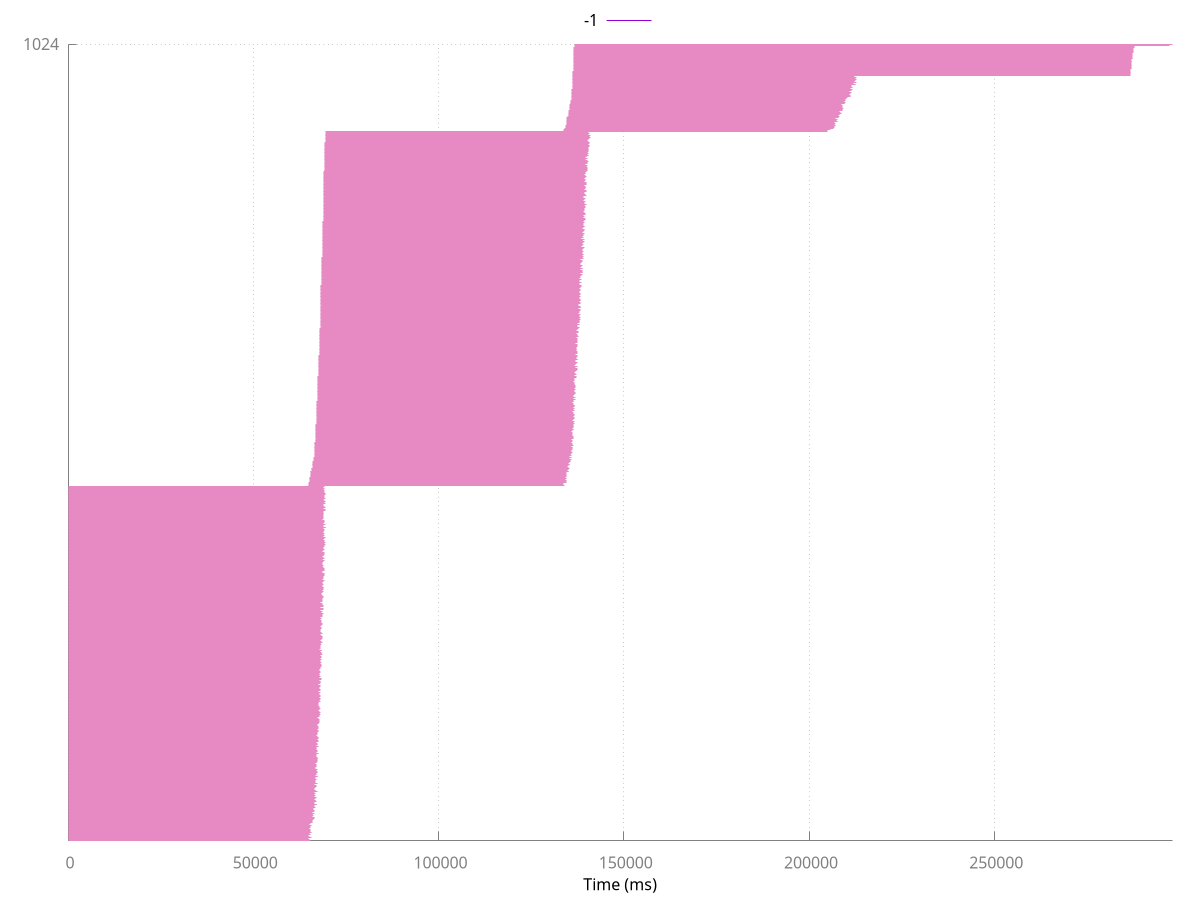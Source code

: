 set terminal pdfcairo font 'Times,22' linewidth 4 rounded dashlength 2 size 5,5

# Line style for axes
set style line 80 lt 1 lc rgb "#808080"

# Line style for grid
set style line 81 lt 0 # dashed
set style line 81 lt rgb "#808080"  # grey

set grid back linestyle 81
set border 3 back linestyle 80 # Remove border on top and right.  These
             # borders are useless and make it harder
             # to see plotted lines near the border.
    # Also, put it in grey; no need for so much emphasis on a border.
set xtics nomirror
set ytics nomirror

set style line 1 lt rgb "#fc8d62" lw 1 pt 1
set style line 2 lt rgb "#8da0cb" lw 1 pt 6
set style line 3 lt rgb "#e78ac3" lw 1 pt 2
set style line 4 lt rgb "#a6d854" lw 1 pt 3
set style line 5 lt rgb "#66c2a5" lw 1 pt 4
set style line 6 lt rgb "#ffd92f" lw 1 pt 5
set style line 7 lt rgb "#e5c494" lw 1 pt 7
set style line 8 lt rgb "#b3b3b3" lw 1 pt 8

set xlabel "Time (ms)" offset 0,0.5
set key above

set arrow from 0,0 to 65369,0 ls 3 nohead
set arrow from 0,1 to 64846,1 ls 3 nohead
set arrow from 0,2 to 65180,2 ls 3 nohead
set arrow from 0,3 to 64875,3 ls 3 nohead
set arrow from 0,4 to 65589,4 ls 3 nohead
set arrow from 0,5 to 64983,5 ls 3 nohead
set arrow from 0,6 to 65113,6 ls 3 nohead
set arrow from 0,7 to 64968,7 ls 3 nohead
set arrow from 0,8 to 65415,8 ls 3 nohead
set arrow from 0,9 to 65286,9 ls 3 nohead
set arrow from 0,10 to 65045,10 ls 3 nohead
set arrow from 0,11 to 65595,11 ls 3 nohead
set arrow from 0,12 to 65360,12 ls 3 nohead
set arrow from 0,13 to 65339,13 ls 3 nohead
set arrow from 0,14 to 65543,14 ls 3 nohead
set arrow from 0,15 to 64941,15 ls 3 nohead
set arrow from 0,16 to 65247,16 ls 3 nohead
set arrow from 0,17 to 65438,17 ls 3 nohead
set arrow from 0,18 to 65543,18 ls 3 nohead
set arrow from 0,19 to 65629,19 ls 3 nohead
set arrow from 0,20 to 65187,20 ls 3 nohead
set arrow from 0,21 to 65257,21 ls 3 nohead
set arrow from 0,22 to 65368,22 ls 3 nohead
set arrow from 0,23 to 65924,23 ls 3 nohead
set arrow from 0,24 to 65705,24 ls 3 nohead
set arrow from 0,25 to 65992,25 ls 3 nohead
set arrow from 0,26 to 65858,26 ls 3 nohead
set arrow from 0,27 to 66241,27 ls 3 nohead
set arrow from 0,28 to 65862,28 ls 3 nohead
set arrow from 0,29 to 66570,29 ls 3 nohead
set arrow from 0,30 to 66537,30 ls 3 nohead
set arrow from 0,31 to 65939,31 ls 3 nohead
set arrow from 0,32 to 66351,32 ls 3 nohead
set arrow from 0,33 to 66099,33 ls 3 nohead
set arrow from 0,34 to 65971,34 ls 3 nohead
set arrow from 0,35 to 66432,35 ls 3 nohead
set arrow from 0,36 to 65909,36 ls 3 nohead
set arrow from 0,37 to 66563,37 ls 3 nohead
set arrow from 0,38 to 66337,38 ls 3 nohead
set arrow from 0,39 to 66434,39 ls 3 nohead
set arrow from 0,40 to 66154,40 ls 3 nohead
set arrow from 0,41 to 66258,41 ls 3 nohead
set arrow from 0,42 to 66422,42 ls 3 nohead
set arrow from 0,43 to 66705,43 ls 3 nohead
set arrow from 0,44 to 66500,44 ls 3 nohead
set arrow from 0,45 to 66470,45 ls 3 nohead
set arrow from 0,46 to 67053,46 ls 3 nohead
set arrow from 0,47 to 66996,47 ls 3 nohead
set arrow from 0,48 to 66496,48 ls 3 nohead
set arrow from 0,49 to 66601,49 ls 3 nohead
set arrow from 0,50 to 67095,50 ls 3 nohead
set arrow from 0,51 to 66711,51 ls 3 nohead
set arrow from 0,52 to 66742,52 ls 3 nohead
set arrow from 0,53 to 66442,53 ls 3 nohead
set arrow from 0,54 to 66910,54 ls 3 nohead
set arrow from 0,55 to 67007,55 ls 3 nohead
set arrow from 0,56 to 66635,56 ls 3 nohead
set arrow from 0,57 to 66492,57 ls 3 nohead
set arrow from 0,58 to 66855,58 ls 3 nohead
set arrow from 0,59 to 66460,59 ls 3 nohead
set arrow from 0,60 to 66765,60 ls 3 nohead
set arrow from 0,61 to 66478,61 ls 3 nohead
set arrow from 0,62 to 66631,62 ls 3 nohead
set arrow from 0,63 to 67220,63 ls 3 nohead
set arrow from 0,64 to 66728,64 ls 3 nohead
set arrow from 0,65 to 66924,65 ls 3 nohead
set arrow from 0,66 to 66582,66 ls 3 nohead
set arrow from 0,67 to 66646,67 ls 3 nohead
set arrow from 0,68 to 66923,68 ls 3 nohead
set arrow from 0,69 to 66697,69 ls 3 nohead
set arrow from 0,70 to 67094,70 ls 3 nohead
set arrow from 0,71 to 67177,71 ls 3 nohead
set arrow from 0,72 to 66612,72 ls 3 nohead
set arrow from 0,73 to 66814,73 ls 3 nohead
set arrow from 0,74 to 67289,74 ls 3 nohead
set arrow from 0,75 to 66906,75 ls 3 nohead
set arrow from 0,76 to 66738,76 ls 3 nohead
set arrow from 0,77 to 66842,77 ls 3 nohead
set arrow from 0,78 to 67160,78 ls 3 nohead
set arrow from 0,79 to 66769,79 ls 3 nohead
set arrow from 0,80 to 66927,80 ls 3 nohead
set arrow from 0,81 to 66663,81 ls 3 nohead
set arrow from 0,82 to 67206,82 ls 3 nohead
set arrow from 0,83 to 67310,83 ls 3 nohead
set arrow from 0,84 to 66718,84 ls 3 nohead
set arrow from 0,85 to 67186,85 ls 3 nohead
set arrow from 0,86 to 67170,86 ls 3 nohead
set arrow from 0,87 to 66636,87 ls 3 nohead
set arrow from 0,88 to 67343,88 ls 3 nohead
set arrow from 0,89 to 67297,89 ls 3 nohead
set arrow from 0,90 to 67004,90 ls 3 nohead
set arrow from 0,91 to 67321,91 ls 3 nohead
set arrow from 0,92 to 67117,92 ls 3 nohead
set arrow from 0,93 to 66858,93 ls 3 nohead
set arrow from 0,94 to 66771,94 ls 3 nohead
set arrow from 0,95 to 66977,95 ls 3 nohead
set arrow from 0,96 to 67052,96 ls 3 nohead
set arrow from 0,97 to 66932,97 ls 3 nohead
set arrow from 0,98 to 67115,98 ls 3 nohead
set arrow from 0,99 to 66739,99 ls 3 nohead
set arrow from 0,100 to 67155,100 ls 3 nohead
set arrow from 0,101 to 67183,101 ls 3 nohead
set arrow from 0,102 to 67311,102 ls 3 nohead
set arrow from 0,103 to 67277,103 ls 3 nohead
set arrow from 0,104 to 67248,104 ls 3 nohead
set arrow from 0,105 to 67378,105 ls 3 nohead
set arrow from 0,106 to 67228,106 ls 3 nohead
set arrow from 0,107 to 67256,107 ls 3 nohead
set arrow from 0,108 to 66962,108 ls 3 nohead
set arrow from 0,109 to 67172,109 ls 3 nohead
set arrow from 0,110 to 66879,110 ls 3 nohead
set arrow from 0,111 to 67144,111 ls 3 nohead
set arrow from 0,112 to 67581,112 ls 3 nohead
set arrow from 0,113 to 67062,113 ls 3 nohead
set arrow from 0,114 to 67285,114 ls 3 nohead
set arrow from 0,115 to 66898,115 ls 3 nohead
set arrow from 0,116 to 67371,116 ls 3 nohead
set arrow from 0,117 to 67151,117 ls 3 nohead
set arrow from 0,118 to 67155,118 ls 3 nohead
set arrow from 0,119 to 67093,119 ls 3 nohead
set arrow from 0,120 to 67133,120 ls 3 nohead
set arrow from 0,121 to 67583,121 ls 3 nohead
set arrow from 0,122 to 66989,122 ls 3 nohead
set arrow from 0,123 to 67407,123 ls 3 nohead
set arrow from 0,124 to 67462,124 ls 3 nohead
set arrow from 0,125 to 67205,125 ls 3 nohead
set arrow from 0,126 to 67175,126 ls 3 nohead
set arrow from 0,127 to 67493,127 ls 3 nohead
set arrow from 0,128 to 67087,128 ls 3 nohead
set arrow from 0,129 to 67627,129 ls 3 nohead
set arrow from 0,130 to 67374,130 ls 3 nohead
set arrow from 0,131 to 67739,131 ls 3 nohead
set arrow from 0,132 to 67285,132 ls 3 nohead
set arrow from 0,133 to 67709,133 ls 3 nohead
set arrow from 0,134 to 67456,134 ls 3 nohead
set arrow from 0,135 to 67057,135 ls 3 nohead
set arrow from 0,136 to 67193,136 ls 3 nohead
set arrow from 0,137 to 67437,137 ls 3 nohead
set arrow from 0,138 to 67233,138 ls 3 nohead
set arrow from 0,139 to 67450,139 ls 3 nohead
set arrow from 0,140 to 67554,140 ls 3 nohead
set arrow from 0,141 to 67523,141 ls 3 nohead
set arrow from 0,142 to 67378,142 ls 3 nohead
set arrow from 0,143 to 67348,143 ls 3 nohead
set arrow from 0,144 to 67729,144 ls 3 nohead
set arrow from 0,145 to 67378,145 ls 3 nohead
set arrow from 0,146 to 67646,146 ls 3 nohead
set arrow from 0,147 to 67642,147 ls 3 nohead
set arrow from 0,148 to 67212,148 ls 3 nohead
set arrow from 0,149 to 67274,149 ls 3 nohead
set arrow from 0,150 to 67535,150 ls 3 nohead
set arrow from 0,151 to 67669,151 ls 3 nohead
set arrow from 0,152 to 67980,152 ls 3 nohead
set arrow from 0,153 to 67995,153 ls 3 nohead
set arrow from 0,154 to 67966,154 ls 3 nohead
set arrow from 0,155 to 67337,155 ls 3 nohead
set arrow from 0,156 to 67980,156 ls 3 nohead
set arrow from 0,157 to 67614,157 ls 3 nohead
set arrow from 0,158 to 67466,158 ls 3 nohead
set arrow from 0,159 to 67991,159 ls 3 nohead
set arrow from 0,160 to 67405,160 ls 3 nohead
set arrow from 0,161 to 67945,161 ls 3 nohead
set arrow from 0,162 to 68015,162 ls 3 nohead
set arrow from 0,163 to 67854,163 ls 3 nohead
set arrow from 0,164 to 67755,164 ls 3 nohead
set arrow from 0,165 to 68162,165 ls 3 nohead
set arrow from 0,166 to 67814,166 ls 3 nohead
set arrow from 0,167 to 67637,167 ls 3 nohead
set arrow from 0,168 to 67562,168 ls 3 nohead
set arrow from 0,169 to 67880,169 ls 3 nohead
set arrow from 0,170 to 68076,170 ls 3 nohead
set arrow from 0,171 to 67949,171 ls 3 nohead
set arrow from 0,172 to 67945,172 ls 3 nohead
set arrow from 0,173 to 67704,173 ls 3 nohead
set arrow from 0,174 to 67615,174 ls 3 nohead
set arrow from 0,175 to 67550,175 ls 3 nohead
set arrow from 0,176 to 67587,176 ls 3 nohead
set arrow from 0,177 to 67740,177 ls 3 nohead
set arrow from 0,178 to 67530,178 ls 3 nohead
set arrow from 0,179 to 68057,179 ls 3 nohead
set arrow from 0,180 to 67741,180 ls 3 nohead
set arrow from 0,181 to 68167,181 ls 3 nohead
set arrow from 0,182 to 67999,182 ls 3 nohead
set arrow from 0,183 to 68230,183 ls 3 nohead
set arrow from 0,184 to 67906,184 ls 3 nohead
set arrow from 0,185 to 68270,185 ls 3 nohead
set arrow from 0,186 to 68199,186 ls 3 nohead
set arrow from 0,187 to 67790,187 ls 3 nohead
set arrow from 0,188 to 67849,188 ls 3 nohead
set arrow from 0,189 to 67878,189 ls 3 nohead
set arrow from 0,190 to 68081,190 ls 3 nohead
set arrow from 0,191 to 67569,191 ls 3 nohead
set arrow from 0,192 to 67692,192 ls 3 nohead
set arrow from 0,193 to 68129,193 ls 3 nohead
set arrow from 0,194 to 68169,194 ls 3 nohead
set arrow from 0,195 to 67733,195 ls 3 nohead
set arrow from 0,196 to 67857,196 ls 3 nohead
set arrow from 0,197 to 67764,197 ls 3 nohead
set arrow from 0,198 to 68175,198 ls 3 nohead
set arrow from 0,199 to 67626,199 ls 3 nohead
set arrow from 0,200 to 68257,200 ls 3 nohead
set arrow from 0,201 to 67607,201 ls 3 nohead
set arrow from 0,202 to 68161,202 ls 3 nohead
set arrow from 0,203 to 68168,203 ls 3 nohead
set arrow from 0,204 to 68011,204 ls 3 nohead
set arrow from 0,205 to 68117,205 ls 3 nohead
set arrow from 0,206 to 67963,206 ls 3 nohead
set arrow from 0,207 to 68314,207 ls 3 nohead
set arrow from 0,208 to 67742,208 ls 3 nohead
set arrow from 0,209 to 68297,209 ls 3 nohead
set arrow from 0,210 to 67741,210 ls 3 nohead
set arrow from 0,211 to 68071,211 ls 3 nohead
set arrow from 0,212 to 67849,212 ls 3 nohead
set arrow from 0,213 to 67785,213 ls 3 nohead
set arrow from 0,214 to 67759,214 ls 3 nohead
set arrow from 0,215 to 67942,215 ls 3 nohead
set arrow from 0,216 to 68014,216 ls 3 nohead
set arrow from 0,217 to 67790,217 ls 3 nohead
set arrow from 0,218 to 68199,218 ls 3 nohead
set arrow from 0,219 to 67932,219 ls 3 nohead
set arrow from 0,220 to 67903,220 ls 3 nohead
set arrow from 0,221 to 68148,221 ls 3 nohead
set arrow from 0,222 to 68184,222 ls 3 nohead
set arrow from 0,223 to 67999,223 ls 3 nohead
set arrow from 0,224 to 68360,224 ls 3 nohead
set arrow from 0,225 to 68428,225 ls 3 nohead
set arrow from 0,226 to 68538,226 ls 3 nohead
set arrow from 0,227 to 68272,227 ls 3 nohead
set arrow from 0,228 to 68056,228 ls 3 nohead
set arrow from 0,229 to 68507,229 ls 3 nohead
set arrow from 0,230 to 68168,230 ls 3 nohead
set arrow from 0,231 to 68231,231 ls 3 nohead
set arrow from 0,232 to 67989,232 ls 3 nohead
set arrow from 0,233 to 68438,233 ls 3 nohead
set arrow from 0,234 to 68191,234 ls 3 nohead
set arrow from 0,235 to 68281,235 ls 3 nohead
set arrow from 0,236 to 68035,236 ls 3 nohead
set arrow from 0,237 to 68448,237 ls 3 nohead
set arrow from 0,238 to 68260,238 ls 3 nohead
set arrow from 0,239 to 68635,239 ls 3 nohead
set arrow from 0,240 to 68525,240 ls 3 nohead
set arrow from 0,241 to 68361,241 ls 3 nohead
set arrow from 0,242 to 68427,242 ls 3 nohead
set arrow from 0,243 to 68083,243 ls 3 nohead
set arrow from 0,244 to 68531,244 ls 3 nohead
set arrow from 0,245 to 68502,245 ls 3 nohead
set arrow from 0,246 to 67974,246 ls 3 nohead
set arrow from 0,247 to 68096,247 ls 3 nohead
set arrow from 0,248 to 68181,248 ls 3 nohead
set arrow from 0,249 to 68059,249 ls 3 nohead
set arrow from 0,250 to 67942,250 ls 3 nohead
set arrow from 0,251 to 68074,251 ls 3 nohead
set arrow from 0,252 to 68378,252 ls 3 nohead
set arrow from 0,253 to 68081,253 ls 3 nohead
set arrow from 0,254 to 68272,254 ls 3 nohead
set arrow from 0,255 to 68645,255 ls 3 nohead
set arrow from 0,256 to 68487,256 ls 3 nohead
set arrow from 0,257 to 68238,257 ls 3 nohead
set arrow from 0,258 to 68269,258 ls 3 nohead
set arrow from 0,259 to 68368,259 ls 3 nohead
set arrow from 0,260 to 68731,260 ls 3 nohead
set arrow from 0,261 to 68673,261 ls 3 nohead
set arrow from 0,262 to 68287,262 ls 3 nohead
set arrow from 0,263 to 68649,263 ls 3 nohead
set arrow from 0,264 to 68297,264 ls 3 nohead
set arrow from 0,265 to 68204,265 ls 3 nohead
set arrow from 0,266 to 68562,266 ls 3 nohead
set arrow from 0,267 to 68186,267 ls 3 nohead
set arrow from 0,268 to 68378,268 ls 3 nohead
set arrow from 0,269 to 68258,269 ls 3 nohead
set arrow from 0,270 to 68077,270 ls 3 nohead
set arrow from 0,271 to 68264,271 ls 3 nohead
set arrow from 0,272 to 68143,272 ls 3 nohead
set arrow from 0,273 to 68458,273 ls 3 nohead
set arrow from 0,274 to 68429,274 ls 3 nohead
set arrow from 0,275 to 68153,275 ls 3 nohead
set arrow from 0,276 to 68400,276 ls 3 nohead
set arrow from 0,277 to 68277,277 ls 3 nohead
set arrow from 0,278 to 68727,278 ls 3 nohead
set arrow from 0,279 to 68562,279 ls 3 nohead
set arrow from 0,280 to 68225,280 ls 3 nohead
set arrow from 0,281 to 68464,281 ls 3 nohead
set arrow from 0,282 to 68544,282 ls 3 nohead
set arrow from 0,283 to 68334,283 ls 3 nohead
set arrow from 0,284 to 68265,284 ls 3 nohead
set arrow from 0,285 to 68399,285 ls 3 nohead
set arrow from 0,286 to 68255,286 ls 3 nohead
set arrow from 0,287 to 68252,287 ls 3 nohead
set arrow from 0,288 to 68815,288 ls 3 nohead
set arrow from 0,289 to 68203,289 ls 3 nohead
set arrow from 0,290 to 68683,290 ls 3 nohead
set arrow from 0,291 to 68751,291 ls 3 nohead
set arrow from 0,292 to 68849,292 ls 3 nohead
set arrow from 0,293 to 68333,293 ls 3 nohead
set arrow from 0,294 to 68127,294 ls 3 nohead
set arrow from 0,295 to 68726,295 ls 3 nohead
set arrow from 0,296 to 68163,296 ls 3 nohead
set arrow from 0,297 to 68879,297 ls 3 nohead
set arrow from 0,298 to 68844,298 ls 3 nohead
set arrow from 0,299 to 68220,299 ls 3 nohead
set arrow from 0,300 to 68217,300 ls 3 nohead
set arrow from 0,301 to 68845,301 ls 3 nohead
set arrow from 0,302 to 68821,302 ls 3 nohead
set arrow from 0,303 to 68285,303 ls 3 nohead
set arrow from 0,304 to 68797,304 ls 3 nohead
set arrow from 0,305 to 68716,305 ls 3 nohead
set arrow from 0,306 to 68229,306 ls 3 nohead
set arrow from 0,307 to 68748,307 ls 3 nohead
set arrow from 0,308 to 68532,308 ls 3 nohead
set arrow from 0,309 to 68706,309 ls 3 nohead
set arrow from 0,310 to 68659,310 ls 3 nohead
set arrow from 0,311 to 68585,311 ls 3 nohead
set arrow from 0,312 to 68862,312 ls 3 nohead
set arrow from 0,313 to 68798,313 ls 3 nohead
set arrow from 0,314 to 68964,314 ls 3 nohead
set arrow from 0,315 to 68640,315 ls 3 nohead
set arrow from 0,316 to 68455,316 ls 3 nohead
set arrow from 0,317 to 68508,317 ls 3 nohead
set arrow from 0,318 to 68455,318 ls 3 nohead
set arrow from 0,319 to 68729,319 ls 3 nohead
set arrow from 0,320 to 68826,320 ls 3 nohead
set arrow from 0,321 to 68769,321 ls 3 nohead
set arrow from 0,322 to 68511,322 ls 3 nohead
set arrow from 0,323 to 68971,323 ls 3 nohead
set arrow from 0,324 to 69084,324 ls 3 nohead
set arrow from 0,325 to 68838,325 ls 3 nohead
set arrow from 0,326 to 68885,326 ls 3 nohead
set arrow from 0,327 to 68690,327 ls 3 nohead
set arrow from 0,328 to 68734,328 ls 3 nohead
set arrow from 0,329 to 69079,329 ls 3 nohead
set arrow from 0,330 to 68641,330 ls 3 nohead
set arrow from 0,331 to 68625,331 ls 3 nohead
set arrow from 0,332 to 68616,332 ls 3 nohead
set arrow from 0,333 to 69001,333 ls 3 nohead
set arrow from 0,334 to 68707,334 ls 3 nohead
set arrow from 0,335 to 69158,335 ls 3 nohead
set arrow from 0,336 to 68690,336 ls 3 nohead
set arrow from 0,337 to 69075,337 ls 3 nohead
set arrow from 0,338 to 68979,338 ls 3 nohead
set arrow from 0,339 to 69040,339 ls 3 nohead
set arrow from 0,340 to 68527,340 ls 3 nohead
set arrow from 0,341 to 69241,341 ls 3 nohead
set arrow from 0,342 to 69195,342 ls 3 nohead
set arrow from 0,343 to 68497,343 ls 3 nohead
set arrow from 0,344 to 69178,344 ls 3 nohead
set arrow from 0,345 to 68820,345 ls 3 nohead
set arrow from 0,346 to 68560,346 ls 3 nohead
set arrow from 0,347 to 69092,347 ls 3 nohead
set arrow from 0,348 to 69268,348 ls 3 nohead
set arrow from 0,349 to 68892,349 ls 3 nohead
set arrow from 0,350 to 69251,350 ls 3 nohead
set arrow from 0,351 to 69033,351 ls 3 nohead
set arrow from 0,352 to 68634,352 ls 3 nohead
set arrow from 0,353 to 68612,353 ls 3 nohead
set arrow from 0,354 to 68919,354 ls 3 nohead
set arrow from 0,355 to 68678,355 ls 3 nohead
set arrow from 0,356 to 68569,356 ls 3 nohead
set arrow from 0,357 to 68797,357 ls 3 nohead
set arrow from 0,358 to 68762,358 ls 3 nohead
set arrow from 0,359 to 68859,359 ls 3 nohead
set arrow from 0,360 to 69200,360 ls 3 nohead
set arrow from 0,361 to 68730,361 ls 3 nohead
set arrow from 0,362 to 68773,362 ls 3 nohead
set arrow from 0,363 to 69352,363 ls 3 nohead
set arrow from 0,364 to 68923,364 ls 3 nohead
set arrow from 0,365 to 68815,365 ls 3 nohead
set arrow from 0,366 to 69026,366 ls 3 nohead
set arrow from 0,367 to 69041,367 ls 3 nohead
set arrow from 0,368 to 69159,368 ls 3 nohead
set arrow from 0,369 to 69168,369 ls 3 nohead
set arrow from 0,370 to 68992,370 ls 3 nohead
set arrow from 0,371 to 69256,371 ls 3 nohead
set arrow from 0,372 to 68794,372 ls 3 nohead
set arrow from 0,373 to 68983,373 ls 3 nohead
set arrow from 0,374 to 69334,374 ls 3 nohead
set arrow from 0,375 to 68948,375 ls 3 nohead
set arrow from 0,376 to 68767,376 ls 3 nohead
set arrow from 0,377 to 69046,377 ls 3 nohead
set arrow from 0,378 to 69230,378 ls 3 nohead
set arrow from 0,379 to 69021,379 ls 3 nohead
set arrow from 0,380 to 69148,380 ls 3 nohead
set arrow from 0,381 to 69427,381 ls 3 nohead
set arrow from 0,382 to 69291,382 ls 3 nohead
set arrow from 0,383 to 69369,383 ls 3 nohead
set arrow from 0,384 to 69329,384 ls 3 nohead
set arrow from 0,385 to 68772,385 ls 3 nohead
set arrow from 0,386 to 69097,386 ls 3 nohead
set arrow from 0,387 to 68910,387 ls 3 nohead
set arrow from 0,388 to 69129,388 ls 3 nohead
set arrow from 0,389 to 68763,389 ls 3 nohead
set arrow from 0,390 to 69427,390 ls 3 nohead
set arrow from 0,391 to 69037,391 ls 3 nohead
set arrow from 0,392 to 69205,392 ls 3 nohead
set arrow from 0,393 to 69072,393 ls 3 nohead
set arrow from 0,394 to 69053,394 ls 3 nohead
set arrow from 0,395 to 69243,395 ls 3 nohead
set arrow from 0,396 to 68829,396 ls 3 nohead
set arrow from 0,397 to 69067,397 ls 3 nohead
set arrow from 0,398 to 68950,398 ls 3 nohead
set arrow from 0,399 to 69200,399 ls 3 nohead
set arrow from 0,400 to 69269,400 ls 3 nohead
set arrow from 0,401 to 68963,401 ls 3 nohead
set arrow from 0,402 to 69401,402 ls 3 nohead
set arrow from 0,403 to 69405,403 ls 3 nohead
set arrow from 0,404 to 68866,404 ls 3 nohead
set arrow from 0,405 to 68990,405 ls 3 nohead
set arrow from 0,406 to 69021,406 ls 3 nohead
set arrow from 0,407 to 69375,407 ls 3 nohead
set arrow from 0,408 to 68962,408 ls 3 nohead
set arrow from 0,409 to 69332,409 ls 3 nohead
set arrow from 0,410 to 69311,410 ls 3 nohead
set arrow from 0,411 to 69127,411 ls 3 nohead
set arrow from 0,412 to 69039,412 ls 3 nohead
set arrow from 0,413 to 68774,413 ls 3 nohead
set arrow from 0,414 to 68924,414 ls 3 nohead
set arrow from 0,415 to 68777,415 ls 3 nohead
set arrow from 0,416 to 68876,416 ls 3 nohead
set arrow from 0,417 to 68843,417 ls 3 nohead
set arrow from 0,418 to 68968,418 ls 3 nohead
set arrow from 0,419 to 69037,419 ls 3 nohead
set arrow from 0,420 to 68884,420 ls 3 nohead
set arrow from 0,421 to 68903,421 ls 3 nohead
set arrow from 0,422 to 69025,422 ls 3 nohead
set arrow from 0,423 to 68914,423 ls 3 nohead
set arrow from 0,424 to 68972,424 ls 3 nohead
set arrow from 0,425 to 69479,425 ls 3 nohead
set arrow from 0,426 to 69425,426 ls 3 nohead
set arrow from 0,427 to 69005,427 ls 3 nohead
set arrow from 0,428 to 69506,428 ls 3 nohead
set arrow from 0,429 to 68952,429 ls 3 nohead
set arrow from 0,430 to 69206,430 ls 3 nohead
set arrow from 0,431 to 68878,431 ls 3 nohead
set arrow from 0,432 to 68916,432 ls 3 nohead
set arrow from 0,433 to 69431,433 ls 3 nohead
set arrow from 0,434 to 69050,434 ls 3 nohead
set arrow from 0,435 to 69186,435 ls 3 nohead
set arrow from 0,436 to 69423,436 ls 3 nohead
set arrow from 0,437 to 69286,437 ls 3 nohead
set arrow from 0,438 to 69029,438 ls 3 nohead
set arrow from 0,439 to 68887,439 ls 3 nohead
set arrow from 0,440 to 69486,440 ls 3 nohead
set arrow from 0,441 to 69191,441 ls 3 nohead
set arrow from 0,442 to 69220,442 ls 3 nohead
set arrow from 0,443 to 69035,443 ls 3 nohead
set arrow from 0,444 to 69335,444 ls 3 nohead
set arrow from 0,445 to 69401,445 ls 3 nohead
set arrow from 0,446 to 69420,446 ls 3 nohead
set arrow from 0,447 to 68899,447 ls 3 nohead
set arrow from 0,448 to 69268,448 ls 3 nohead
set arrow from 0,449 to 69307,449 ls 3 nohead
set arrow from 0,450 to 69278,450 ls 3 nohead
set arrow from 0,451 to 68982,451 ls 3 nohead
set arrow from 0,452 to 68912,452 ls 3 nohead
set arrow from 0,453 to 69109,453 ls 3 nohead
set arrow from 0,454 to 68897,454 ls 3 nohead
set arrow from 0,455 to 69165,455 ls 3 nohead
set arrow from 64846,456 to 133778,456 ls 3 nohead
set arrow from 64875,457 to 133876,457 ls 3 nohead
set arrow from 64941,458 to 133855,458 ls 3 nohead
set arrow from 64968,459 to 133836,459 ls 3 nohead
set arrow from 64983,460 to 134397,460 ls 3 nohead
set arrow from 65045,461 to 134433,461 ls 3 nohead
set arrow from 65113,462 to 134493,462 ls 3 nohead
set arrow from 65180,463 to 134488,463 ls 3 nohead
set arrow from 65187,464 to 134299,464 ls 3 nohead
set arrow from 65247,465 to 134451,465 ls 3 nohead
set arrow from 65257,466 to 134618,466 ls 3 nohead
set arrow from 65286,467 to 134287,467 ls 3 nohead
set arrow from 65339,468 to 134463,468 ls 3 nohead
set arrow from 65360,469 to 134519,469 ls 3 nohead
set arrow from 65368,470 to 134292,470 ls 3 nohead
set arrow from 65369,471 to 134553,471 ls 3 nohead
set arrow from 65415,472 to 134550,472 ls 3 nohead
set arrow from 65438,473 to 134666,473 ls 3 nohead
set arrow from 65543,474 to 135072,474 ls 3 nohead
set arrow from 65543,475 to 134993,475 ls 3 nohead
set arrow from 65589,476 to 134905,476 ls 3 nohead
set arrow from 65595,477 to 134969,477 ls 3 nohead
set arrow from 65629,478 to 135181,478 ls 3 nohead
set arrow from 65705,479 to 135342,479 ls 3 nohead
set arrow from 65858,480 to 134976,480 ls 3 nohead
set arrow from 65862,481 to 134919,481 ls 3 nohead
set arrow from 65909,482 to 135062,482 ls 3 nohead
set arrow from 65924,483 to 135360,483 ls 3 nohead
set arrow from 65939,484 to 135468,484 ls 3 nohead
set arrow from 65971,485 to 135180,485 ls 3 nohead
set arrow from 65992,486 to 135360,486 ls 3 nohead
set arrow from 66099,487 to 135598,487 ls 3 nohead
set arrow from 66154,488 to 135248,488 ls 3 nohead
set arrow from 66241,489 to 135736,489 ls 3 nohead
set arrow from 66258,490 to 135786,490 ls 3 nohead
set arrow from 66337,491 to 135445,491 ls 3 nohead
set arrow from 66351,492 to 135826,492 ls 3 nohead
set arrow from 66422,493 to 135723,493 ls 3 nohead
set arrow from 66432,494 to 135430,494 ls 3 nohead
set arrow from 66434,495 to 135831,495 ls 3 nohead
set arrow from 66442,496 to 135743,496 ls 3 nohead
set arrow from 66460,497 to 135747,497 ls 3 nohead
set arrow from 66470,498 to 135834,498 ls 3 nohead
set arrow from 66478,499 to 136131,499 ls 3 nohead
set arrow from 66492,500 to 135916,500 ls 3 nohead
set arrow from 66496,501 to 135930,501 ls 3 nohead
set arrow from 66500,502 to 135448,502 ls 3 nohead
set arrow from 66537,503 to 136199,503 ls 3 nohead
set arrow from 66563,504 to 136262,504 ls 3 nohead
set arrow from 66570,505 to 136062,505 ls 3 nohead
set arrow from 66582,506 to 136175,506 ls 3 nohead
set arrow from 66601,507 to 135878,507 ls 3 nohead
set arrow from 66612,508 to 136312,508 ls 3 nohead
set arrow from 66631,509 to 136236,509 ls 3 nohead
set arrow from 66635,510 to 135867,510 ls 3 nohead
set arrow from 66636,511 to 136138,511 ls 3 nohead
set arrow from 66646,512 to 135936,512 ls 3 nohead
set arrow from 66663,513 to 136196,513 ls 3 nohead
set arrow from 66697,514 to 135895,514 ls 3 nohead
set arrow from 66705,515 to 136279,515 ls 3 nohead
set arrow from 66711,516 to 135838,516 ls 3 nohead
set arrow from 66718,517 to 136390,517 ls 3 nohead
set arrow from 66728,518 to 136388,518 ls 3 nohead
set arrow from 66738,519 to 135816,519 ls 3 nohead
set arrow from 66739,520 to 136465,520 ls 3 nohead
set arrow from 66742,521 to 136123,521 ls 3 nohead
set arrow from 66765,522 to 136249,522 ls 3 nohead
set arrow from 66769,523 to 136097,523 ls 3 nohead
set arrow from 66771,524 to 135890,524 ls 3 nohead
set arrow from 66814,525 to 136056,525 ls 3 nohead
set arrow from 66842,526 to 135983,526 ls 3 nohead
set arrow from 66855,527 to 136166,527 ls 3 nohead
set arrow from 66858,528 to 136404,528 ls 3 nohead
set arrow from 66879,529 to 136295,529 ls 3 nohead
set arrow from 66898,530 to 136157,530 ls 3 nohead
set arrow from 66906,531 to 136438,531 ls 3 nohead
set arrow from 66910,532 to 136393,532 ls 3 nohead
set arrow from 66923,533 to 136477,533 ls 3 nohead
set arrow from 66924,534 to 136361,534 ls 3 nohead
set arrow from 66927,535 to 136478,535 ls 3 nohead
set arrow from 66932,536 to 136699,536 ls 3 nohead
set arrow from 66962,537 to 136009,537 ls 3 nohead
set arrow from 66977,538 to 136508,538 ls 3 nohead
set arrow from 66989,539 to 136698,539 ls 3 nohead
set arrow from 66996,540 to 136125,540 ls 3 nohead
set arrow from 67004,541 to 136150,541 ls 3 nohead
set arrow from 67007,542 to 136416,542 ls 3 nohead
set arrow from 67052,543 to 136565,543 ls 3 nohead
set arrow from 67053,544 to 136815,544 ls 3 nohead
set arrow from 67057,545 to 136322,545 ls 3 nohead
set arrow from 67062,546 to 136167,546 ls 3 nohead
set arrow from 67087,547 to 136628,547 ls 3 nohead
set arrow from 67093,548 to 136631,548 ls 3 nohead
set arrow from 67094,549 to 136444,549 ls 3 nohead
set arrow from 67095,550 to 136240,550 ls 3 nohead
set arrow from 67115,551 to 136517,551 ls 3 nohead
set arrow from 67117,552 to 136213,552 ls 3 nohead
set arrow from 67133,553 to 136649,553 ls 3 nohead
set arrow from 67144,554 to 136477,554 ls 3 nohead
set arrow from 67151,555 to 136615,555 ls 3 nohead
set arrow from 67155,556 to 136211,556 ls 3 nohead
set arrow from 67155,557 to 136298,557 ls 3 nohead
set arrow from 67160,558 to 136704,558 ls 3 nohead
set arrow from 67170,559 to 136573,559 ls 3 nohead
set arrow from 67172,560 to 136604,560 ls 3 nohead
set arrow from 67175,561 to 136502,561 ls 3 nohead
set arrow from 67177,562 to 136427,562 ls 3 nohead
set arrow from 67183,563 to 136249,563 ls 3 nohead
set arrow from 67186,564 to 136441,564 ls 3 nohead
set arrow from 67193,565 to 136435,565 ls 3 nohead
set arrow from 67205,566 to 136356,566 ls 3 nohead
set arrow from 67206,567 to 136895,567 ls 3 nohead
set arrow from 67212,568 to 136445,568 ls 3 nohead
set arrow from 67220,569 to 136287,569 ls 3 nohead
set arrow from 67228,570 to 136861,570 ls 3 nohead
set arrow from 67233,571 to 136459,571 ls 3 nohead
set arrow from 67248,572 to 136348,572 ls 3 nohead
set arrow from 67256,573 to 136694,573 ls 3 nohead
set arrow from 67274,574 to 136466,574 ls 3 nohead
set arrow from 67277,575 to 136910,575 ls 3 nohead
set arrow from 67285,576 to 136977,576 ls 3 nohead
set arrow from 67285,577 to 136717,577 ls 3 nohead
set arrow from 67289,578 to 136382,578 ls 3 nohead
set arrow from 67297,579 to 136673,579 ls 3 nohead
set arrow from 67310,580 to 137063,580 ls 3 nohead
set arrow from 67311,581 to 136728,581 ls 3 nohead
set arrow from 67321,582 to 136753,582 ls 3 nohead
set arrow from 67337,583 to 137005,583 ls 3 nohead
set arrow from 67343,584 to 136959,584 ls 3 nohead
set arrow from 67348,585 to 136908,585 ls 3 nohead
set arrow from 67371,586 to 136574,586 ls 3 nohead
set arrow from 67374,587 to 136703,587 ls 3 nohead
set arrow from 67378,588 to 136742,588 ls 3 nohead
set arrow from 67378,589 to 136664,589 ls 3 nohead
set arrow from 67378,590 to 136480,590 ls 3 nohead
set arrow from 67405,591 to 136538,591 ls 3 nohead
set arrow from 67407,592 to 136687,592 ls 3 nohead
set arrow from 67437,593 to 136601,593 ls 3 nohead
set arrow from 67450,594 to 136633,594 ls 3 nohead
set arrow from 67456,595 to 136813,595 ls 3 nohead
set arrow from 67462,596 to 137188,596 ls 3 nohead
set arrow from 67466,597 to 137285,597 ls 3 nohead
set arrow from 67493,598 to 136741,598 ls 3 nohead
set arrow from 67523,599 to 137139,599 ls 3 nohead
set arrow from 67530,600 to 136749,600 ls 3 nohead
set arrow from 67535,601 to 136875,601 ls 3 nohead
set arrow from 67550,602 to 136764,602 ls 3 nohead
set arrow from 67554,603 to 136950,603 ls 3 nohead
set arrow from 67562,604 to 137344,604 ls 3 nohead
set arrow from 67569,605 to 137143,605 ls 3 nohead
set arrow from 67581,606 to 137434,606 ls 3 nohead
set arrow from 67583,607 to 137383,607 ls 3 nohead
set arrow from 67587,608 to 137058,608 ls 3 nohead
set arrow from 67607,609 to 137140,609 ls 3 nohead
set arrow from 67614,610 to 137407,610 ls 3 nohead
set arrow from 67615,611 to 136797,611 ls 3 nohead
set arrow from 67626,612 to 137095,612 ls 3 nohead
set arrow from 67627,613 to 137362,613 ls 3 nohead
set arrow from 67637,614 to 136782,614 ls 3 nohead
set arrow from 67642,615 to 137381,615 ls 3 nohead
set arrow from 67646,616 to 137060,616 ls 3 nohead
set arrow from 67669,617 to 136839,617 ls 3 nohead
set arrow from 67692,618 to 137567,618 ls 3 nohead
set arrow from 67704,619 to 137401,619 ls 3 nohead
set arrow from 67709,620 to 137292,620 ls 3 nohead
set arrow from 67729,621 to 137282,621 ls 3 nohead
set arrow from 67733,622 to 137081,622 ls 3 nohead
set arrow from 67739,623 to 137621,623 ls 3 nohead
set arrow from 67740,624 to 137519,624 ls 3 nohead
set arrow from 67741,625 to 137015,625 ls 3 nohead
set arrow from 67741,626 to 137548,626 ls 3 nohead
set arrow from 67742,627 to 137328,627 ls 3 nohead
set arrow from 67755,628 to 137518,628 ls 3 nohead
set arrow from 67759,629 to 137378,629 ls 3 nohead
set arrow from 67764,630 to 137174,630 ls 3 nohead
set arrow from 67785,631 to 137102,631 ls 3 nohead
set arrow from 67790,632 to 137247,632 ls 3 nohead
set arrow from 67790,633 to 137313,633 ls 3 nohead
set arrow from 67814,634 to 137287,634 ls 3 nohead
set arrow from 67849,635 to 137374,635 ls 3 nohead
set arrow from 67849,636 to 137495,636 ls 3 nohead
set arrow from 67854,637 to 137322,637 ls 3 nohead
set arrow from 67857,638 to 137397,638 ls 3 nohead
set arrow from 67878,639 to 137082,639 ls 3 nohead
set arrow from 67880,640 to 137280,640 ls 3 nohead
set arrow from 67903,641 to 137432,641 ls 3 nohead
set arrow from 67906,642 to 137503,642 ls 3 nohead
set arrow from 67932,643 to 137559,643 ls 3 nohead
set arrow from 67942,644 to 137538,644 ls 3 nohead
set arrow from 67942,645 to 137610,645 ls 3 nohead
set arrow from 67945,646 to 137278,646 ls 3 nohead
set arrow from 67945,647 to 137205,647 ls 3 nohead
set arrow from 67949,648 to 137672,648 ls 3 nohead
set arrow from 67963,649 to 137442,649 ls 3 nohead
set arrow from 67966,650 to 137537,650 ls 3 nohead
set arrow from 67974,651 to 137394,651 ls 3 nohead
set arrow from 67980,652 to 137325,652 ls 3 nohead
set arrow from 67980,653 to 137760,653 ls 3 nohead
set arrow from 67989,654 to 137873,654 ls 3 nohead
set arrow from 67991,655 to 137390,655 ls 3 nohead
set arrow from 67995,656 to 137337,656 ls 3 nohead
set arrow from 67999,657 to 137635,657 ls 3 nohead
set arrow from 67999,658 to 137783,658 ls 3 nohead
set arrow from 68011,659 to 137322,659 ls 3 nohead
set arrow from 68014,660 to 137948,660 ls 3 nohead
set arrow from 68015,661 to 137423,661 ls 3 nohead
set arrow from 68035,662 to 137421,662 ls 3 nohead
set arrow from 68056,663 to 138018,663 ls 3 nohead
set arrow from 68057,664 to 137678,664 ls 3 nohead
set arrow from 68059,665 to 137625,665 ls 3 nohead
set arrow from 68071,666 to 138018,666 ls 3 nohead
set arrow from 68074,667 to 138131,667 ls 3 nohead
set arrow from 68076,668 to 138153,668 ls 3 nohead
set arrow from 68077,669 to 138022,669 ls 3 nohead
set arrow from 68081,670 to 138252,670 ls 3 nohead
set arrow from 68081,671 to 137939,671 ls 3 nohead
set arrow from 68083,672 to 138241,672 ls 3 nohead
set arrow from 68096,673 to 137959,673 ls 3 nohead
set arrow from 68117,674 to 138047,674 ls 3 nohead
set arrow from 68127,675 to 137997,675 ls 3 nohead
set arrow from 68129,676 to 138317,676 ls 3 nohead
set arrow from 68143,677 to 137672,677 ls 3 nohead
set arrow from 68148,678 to 137860,678 ls 3 nohead
set arrow from 68153,679 to 137961,679 ls 3 nohead
set arrow from 68161,680 to 138114,680 ls 3 nohead
set arrow from 68162,681 to 138343,681 ls 3 nohead
set arrow from 68163,682 to 138012,682 ls 3 nohead
set arrow from 68167,683 to 138375,683 ls 3 nohead
set arrow from 68168,684 to 137835,684 ls 3 nohead
set arrow from 68168,685 to 138428,685 ls 3 nohead
set arrow from 68169,686 to 138223,686 ls 3 nohead
set arrow from 68175,687 to 138189,687 ls 3 nohead
set arrow from 68181,688 to 137740,688 ls 3 nohead
set arrow from 68184,689 to 137849,689 ls 3 nohead
set arrow from 68186,690 to 138009,690 ls 3 nohead
set arrow from 68191,691 to 138297,691 ls 3 nohead
set arrow from 68199,692 to 138188,692 ls 3 nohead
set arrow from 68199,693 to 138021,693 ls 3 nohead
set arrow from 68203,694 to 138415,694 ls 3 nohead
set arrow from 68204,695 to 138407,695 ls 3 nohead
set arrow from 68217,696 to 138356,696 ls 3 nohead
set arrow from 68220,697 to 138116,697 ls 3 nohead
set arrow from 68225,698 to 137915,698 ls 3 nohead
set arrow from 68229,699 to 137894,699 ls 3 nohead
set arrow from 68230,700 to 138283,700 ls 3 nohead
set arrow from 68231,701 to 137944,701 ls 3 nohead
set arrow from 68238,702 to 138357,702 ls 3 nohead
set arrow from 68252,703 to 138094,703 ls 3 nohead
set arrow from 68255,704 to 138396,704 ls 3 nohead
set arrow from 68257,705 to 138036,705 ls 3 nohead
set arrow from 68258,706 to 137967,706 ls 3 nohead
set arrow from 68260,707 to 138289,707 ls 3 nohead
set arrow from 68264,708 to 138083,708 ls 3 nohead
set arrow from 68265,709 to 138192,709 ls 3 nohead
set arrow from 68269,710 to 138143,710 ls 3 nohead
set arrow from 68270,711 to 138440,711 ls 3 nohead
set arrow from 68272,712 to 138362,712 ls 3 nohead
set arrow from 68272,713 to 138630,713 ls 3 nohead
set arrow from 68277,714 to 138483,714 ls 3 nohead
set arrow from 68281,715 to 138103,715 ls 3 nohead
set arrow from 68285,716 to 138118,716 ls 3 nohead
set arrow from 68287,717 to 138368,717 ls 3 nohead
set arrow from 68297,718 to 138611,718 ls 3 nohead
set arrow from 68297,719 to 138023,719 ls 3 nohead
set arrow from 68314,720 to 138077,720 ls 3 nohead
set arrow from 68333,721 to 138338,721 ls 3 nohead
set arrow from 68334,722 to 138465,722 ls 3 nohead
set arrow from 68360,723 to 138102,723 ls 3 nohead
set arrow from 68361,724 to 138250,724 ls 3 nohead
set arrow from 68368,725 to 138300,725 ls 3 nohead
set arrow from 68378,726 to 138585,726 ls 3 nohead
set arrow from 68378,727 to 138305,727 ls 3 nohead
set arrow from 68399,728 to 138782,728 ls 3 nohead
set arrow from 68400,729 to 138285,729 ls 3 nohead
set arrow from 68427,730 to 138864,730 ls 3 nohead
set arrow from 68428,731 to 138839,731 ls 3 nohead
set arrow from 68429,732 to 138816,732 ls 3 nohead
set arrow from 68438,733 to 138771,733 ls 3 nohead
set arrow from 68448,734 to 138432,734 ls 3 nohead
set arrow from 68455,735 to 138895,735 ls 3 nohead
set arrow from 68455,736 to 138939,736 ls 3 nohead
set arrow from 68458,737 to 138254,737 ls 3 nohead
set arrow from 68464,738 to 138685,738 ls 3 nohead
set arrow from 68487,739 to 138307,739 ls 3 nohead
set arrow from 68497,740 to 138876,740 ls 3 nohead
set arrow from 68502,741 to 138331,741 ls 3 nohead
set arrow from 68507,742 to 138359,742 ls 3 nohead
set arrow from 68508,743 to 138655,743 ls 3 nohead
set arrow from 68511,744 to 138442,744 ls 3 nohead
set arrow from 68525,745 to 138907,745 ls 3 nohead
set arrow from 68527,746 to 138943,746 ls 3 nohead
set arrow from 68531,747 to 138421,747 ls 3 nohead
set arrow from 68532,748 to 138991,748 ls 3 nohead
set arrow from 68538,749 to 138800,749 ls 3 nohead
set arrow from 68544,750 to 138841,750 ls 3 nohead
set arrow from 68560,751 to 139126,751 ls 3 nohead
set arrow from 68562,752 to 138765,752 ls 3 nohead
set arrow from 68562,753 to 139100,753 ls 3 nohead
set arrow from 68569,754 to 139049,754 ls 3 nohead
set arrow from 68585,755 to 138985,755 ls 3 nohead
set arrow from 68612,756 to 138983,756 ls 3 nohead
set arrow from 68616,757 to 139097,757 ls 3 nohead
set arrow from 68625,758 to 138909,758 ls 3 nohead
set arrow from 68634,759 to 138925,759 ls 3 nohead
set arrow from 68635,760 to 138909,760 ls 3 nohead
set arrow from 68640,761 to 139135,761 ls 3 nohead
set arrow from 68641,762 to 139281,762 ls 3 nohead
set arrow from 68645,763 to 139150,763 ls 3 nohead
set arrow from 68649,764 to 138707,764 ls 3 nohead
set arrow from 68659,765 to 138724,765 ls 3 nohead
set arrow from 68673,766 to 139240,766 ls 3 nohead
set arrow from 68678,767 to 138625,767 ls 3 nohead
set arrow from 68683,768 to 138969,768 ls 3 nohead
set arrow from 68690,769 to 139019,769 ls 3 nohead
set arrow from 68690,770 to 139392,770 ls 3 nohead
set arrow from 68706,771 to 138922,771 ls 3 nohead
set arrow from 68707,772 to 138741,772 ls 3 nohead
set arrow from 68716,773 to 139349,773 ls 3 nohead
set arrow from 68726,774 to 138679,774 ls 3 nohead
set arrow from 68727,775 to 139196,775 ls 3 nohead
set arrow from 68729,776 to 138959,776 ls 3 nohead
set arrow from 68730,777 to 138931,777 ls 3 nohead
set arrow from 68731,778 to 139190,778 ls 3 nohead
set arrow from 68734,779 to 139177,779 ls 3 nohead
set arrow from 68748,780 to 139322,780 ls 3 nohead
set arrow from 68751,781 to 139165,781 ls 3 nohead
set arrow from 68762,782 to 138966,782 ls 3 nohead
set arrow from 68763,783 to 139103,783 ls 3 nohead
set arrow from 68767,784 to 139334,784 ls 3 nohead
set arrow from 68769,785 to 138984,785 ls 3 nohead
set arrow from 68772,786 to 139516,786 ls 3 nohead
set arrow from 68773,787 to 138796,787 ls 3 nohead
set arrow from 68774,788 to 139007,788 ls 3 nohead
set arrow from 68777,789 to 139265,789 ls 3 nohead
set arrow from 68794,790 to 139340,790 ls 3 nohead
set arrow from 68797,791 to 139154,791 ls 3 nohead
set arrow from 68797,792 to 139217,792 ls 3 nohead
set arrow from 68798,793 to 139135,793 ls 3 nohead
set arrow from 68815,794 to 139443,794 ls 3 nohead
set arrow from 68815,795 to 139228,795 ls 3 nohead
set arrow from 68820,796 to 139015,796 ls 3 nohead
set arrow from 68821,797 to 139458,797 ls 3 nohead
set arrow from 68826,798 to 139647,798 ls 3 nohead
set arrow from 68829,799 to 139173,799 ls 3 nohead
set arrow from 68838,800 to 139558,800 ls 3 nohead
set arrow from 68843,801 to 139136,801 ls 3 nohead
set arrow from 68844,802 to 139199,802 ls 3 nohead
set arrow from 68845,803 to 139347,803 ls 3 nohead
set arrow from 68849,804 to 139235,804 ls 3 nohead
set arrow from 68859,805 to 139628,805 ls 3 nohead
set arrow from 68862,806 to 139564,806 ls 3 nohead
set arrow from 68866,807 to 138993,807 ls 3 nohead
set arrow from 68876,808 to 139446,808 ls 3 nohead
set arrow from 68878,809 to 139195,809 ls 3 nohead
set arrow from 68879,810 to 139486,810 ls 3 nohead
set arrow from 68884,811 to 139334,811 ls 3 nohead
set arrow from 68885,812 to 139469,812 ls 3 nohead
set arrow from 68887,813 to 139171,813 ls 3 nohead
set arrow from 68892,814 to 139576,814 ls 3 nohead
set arrow from 68897,815 to 139560,815 ls 3 nohead
set arrow from 68899,816 to 139384,816 ls 3 nohead
set arrow from 68903,817 to 139405,817 ls 3 nohead
set arrow from 68910,818 to 139829,818 ls 3 nohead
set arrow from 68912,819 to 139347,819 ls 3 nohead
set arrow from 68914,820 to 139320,820 ls 3 nohead
set arrow from 68916,821 to 139206,821 ls 3 nohead
set arrow from 68919,822 to 139619,822 ls 3 nohead
set arrow from 68923,823 to 139189,823 ls 3 nohead
set arrow from 68924,824 to 139478,824 ls 3 nohead
set arrow from 68948,825 to 139565,825 ls 3 nohead
set arrow from 68950,826 to 139178,826 ls 3 nohead
set arrow from 68952,827 to 139187,827 ls 3 nohead
set arrow from 68962,828 to 139228,828 ls 3 nohead
set arrow from 68963,829 to 139894,829 ls 3 nohead
set arrow from 68964,830 to 139587,830 ls 3 nohead
set arrow from 68968,831 to 139336,831 ls 3 nohead
set arrow from 68971,832 to 139335,832 ls 3 nohead
set arrow from 68972,833 to 139271,833 ls 3 nohead
set arrow from 68979,834 to 139847,834 ls 3 nohead
set arrow from 68982,835 to 139512,835 ls 3 nohead
set arrow from 68983,836 to 139916,836 ls 3 nohead
set arrow from 68990,837 to 139327,837 ls 3 nohead
set arrow from 68992,838 to 139765,838 ls 3 nohead
set arrow from 69001,839 to 139720,839 ls 3 nohead
set arrow from 69005,840 to 139725,840 ls 3 nohead
set arrow from 69021,841 to 139686,841 ls 3 nohead
set arrow from 69021,842 to 139372,842 ls 3 nohead
set arrow from 69025,843 to 139513,843 ls 3 nohead
set arrow from 69026,844 to 139827,844 ls 3 nohead
set arrow from 69029,845 to 139992,845 ls 3 nohead
set arrow from 69033,846 to 140042,846 ls 3 nohead
set arrow from 69035,847 to 139443,847 ls 3 nohead
set arrow from 69037,848 to 139450,848 ls 3 nohead
set arrow from 69037,849 to 139635,849 ls 3 nohead
set arrow from 69039,850 to 139773,850 ls 3 nohead
set arrow from 69040,851 to 139515,851 ls 3 nohead
set arrow from 69041,852 to 139565,852 ls 3 nohead
set arrow from 69046,853 to 139420,853 ls 3 nohead
set arrow from 69050,854 to 139857,854 ls 3 nohead
set arrow from 69053,855 to 139596,855 ls 3 nohead
set arrow from 69067,856 to 139480,856 ls 3 nohead
set arrow from 69072,857 to 139636,857 ls 3 nohead
set arrow from 69075,858 to 139703,858 ls 3 nohead
set arrow from 69079,859 to 139585,859 ls 3 nohead
set arrow from 69084,860 to 139969,860 ls 3 nohead
set arrow from 69092,861 to 139625,861 ls 3 nohead
set arrow from 69097,862 to 140075,862 ls 3 nohead
set arrow from 69109,863 to 140209,863 ls 3 nohead
set arrow from 69127,864 to 140127,864 ls 3 nohead
set arrow from 69129,865 to 140087,865 ls 3 nohead
set arrow from 69148,866 to 139914,866 ls 3 nohead
set arrow from 69158,867 to 139834,867 ls 3 nohead
set arrow from 69159,868 to 140302,868 ls 3 nohead
set arrow from 69165,869 to 139605,869 ls 3 nohead
set arrow from 69168,870 to 139865,870 ls 3 nohead
set arrow from 69178,871 to 140309,871 ls 3 nohead
set arrow from 69186,872 to 140296,872 ls 3 nohead
set arrow from 69191,873 to 140345,873 ls 3 nohead
set arrow from 69195,874 to 140140,874 ls 3 nohead
set arrow from 69200,875 to 139763,875 ls 3 nohead
set arrow from 69200,876 to 139703,876 ls 3 nohead
set arrow from 69205,877 to 140143,877 ls 3 nohead
set arrow from 69206,878 to 139753,878 ls 3 nohead
set arrow from 69220,879 to 139896,879 ls 3 nohead
set arrow from 69230,880 to 139894,880 ls 3 nohead
set arrow from 69241,881 to 140390,881 ls 3 nohead
set arrow from 69243,882 to 140159,882 ls 3 nohead
set arrow from 69251,883 to 140568,883 ls 3 nohead
set arrow from 69256,884 to 140116,884 ls 3 nohead
set arrow from 69268,885 to 140147,885 ls 3 nohead
set arrow from 69268,886 to 140353,886 ls 3 nohead
set arrow from 69269,887 to 140452,887 ls 3 nohead
set arrow from 69278,888 to 140452,888 ls 3 nohead
set arrow from 69286,889 to 140606,889 ls 3 nohead
set arrow from 69291,890 to 140478,890 ls 3 nohead
set arrow from 69307,891 to 140464,891 ls 3 nohead
set arrow from 69311,892 to 140674,892 ls 3 nohead
set arrow from 69329,893 to 140400,893 ls 3 nohead
set arrow from 69332,894 to 140610,894 ls 3 nohead
set arrow from 69334,895 to 140416,895 ls 3 nohead
set arrow from 69335,896 to 140654,896 ls 3 nohead
set arrow from 69352,897 to 140732,897 ls 3 nohead
set arrow from 69369,898 to 140364,898 ls 3 nohead
set arrow from 69375,899 to 140429,899 ls 3 nohead
set arrow from 69401,900 to 140248,900 ls 3 nohead
set arrow from 69401,901 to 140362,901 ls 3 nohead
set arrow from 69405,902 to 140813,902 ls 3 nohead
set arrow from 69420,903 to 140577,903 ls 3 nohead
set arrow from 69423,904 to 140978,904 ls 3 nohead
set arrow from 69425,905 to 140752,905 ls 3 nohead
set arrow from 69427,906 to 141024,906 ls 3 nohead
set arrow from 69427,907 to 140632,907 ls 3 nohead
set arrow from 69431,908 to 140462,908 ls 3 nohead
set arrow from 69479,909 to 140766,909 ls 3 nohead
set arrow from 69486,910 to 140549,910 ls 3 nohead
set arrow from 69506,911 to 141084,911 ls 3 nohead
set arrow from 133778,912 to 205013,912 ls 3 nohead
set arrow from 133836,913 to 204950,913 ls 3 nohead
set arrow from 133855,914 to 205733,914 ls 3 nohead
set arrow from 133876,915 to 205823,915 ls 3 nohead
set arrow from 134287,916 to 206672,916 ls 3 nohead
set arrow from 134292,917 to 206941,917 ls 3 nohead
set arrow from 134299,918 to 206768,918 ls 3 nohead
set arrow from 134397,919 to 207249,919 ls 3 nohead
set arrow from 134433,920 to 206917,920 ls 3 nohead
set arrow from 134451,921 to 206934,921 ls 3 nohead
set arrow from 134463,922 to 207179,922 ls 3 nohead
set arrow from 134488,923 to 206965,923 ls 3 nohead
set arrow from 134493,924 to 207542,924 ls 3 nohead
set arrow from 134519,925 to 207160,925 ls 3 nohead
set arrow from 134550,926 to 207475,926 ls 3 nohead
set arrow from 134553,927 to 207603,927 ls 3 nohead
set arrow from 134618,928 to 207180,928 ls 3 nohead
set arrow from 134666,929 to 207919,929 ls 3 nohead
set arrow from 134905,930 to 207739,930 ls 3 nohead
set arrow from 134919,931 to 208345,931 ls 3 nohead
set arrow from 134969,932 to 207933,932 ls 3 nohead
set arrow from 134976,933 to 208280,933 ls 3 nohead
set arrow from 134993,934 to 208158,934 ls 3 nohead
set arrow from 135062,935 to 208702,935 ls 3 nohead
set arrow from 135072,936 to 208496,936 ls 3 nohead
set arrow from 135180,937 to 208223,937 ls 3 nohead
set arrow from 135181,938 to 208198,938 ls 3 nohead
set arrow from 135248,939 to 209014,939 ls 3 nohead
set arrow from 135342,940 to 209136,940 ls 3 nohead
set arrow from 135360,941 to 209247,941 ls 3 nohead
set arrow from 135360,942 to 208798,942 ls 3 nohead
set arrow from 135430,943 to 209158,943 ls 3 nohead
set arrow from 135445,944 to 209129,944 ls 3 nohead
set arrow from 135448,945 to 209032,945 ls 3 nohead
set arrow from 135468,946 to 208799,946 ls 3 nohead
set arrow from 135598,947 to 209564,947 ls 3 nohead
set arrow from 135723,948 to 209477,948 ls 3 nohead
set arrow from 135736,949 to 209716,949 ls 3 nohead
set arrow from 135743,950 to 209662,950 ls 3 nohead
set arrow from 135747,951 to 209587,951 ls 3 nohead
set arrow from 135786,952 to 209907,952 ls 3 nohead
set arrow from 135816,953 to 209885,953 ls 3 nohead
set arrow from 135826,954 to 210175,954 ls 3 nohead
set arrow from 135831,955 to 210456,955 ls 3 nohead
set arrow from 135834,956 to 211091,956 ls 3 nohead
set arrow from 135838,957 to 210648,957 ls 3 nohead
set arrow from 135867,958 to 211315,958 ls 3 nohead
set arrow from 135878,959 to 210980,959 ls 3 nohead
set arrow from 135890,960 to 210938,960 ls 3 nohead
set arrow from 135895,961 to 211280,961 ls 3 nohead
set arrow from 135916,962 to 211461,962 ls 3 nohead
set arrow from 135930,963 to 211007,963 ls 3 nohead
set arrow from 135936,964 to 211414,964 ls 3 nohead
set arrow from 135983,965 to 211632,965 ls 3 nohead
set arrow from 136009,966 to 211239,966 ls 3 nohead
set arrow from 136056,967 to 211258,967 ls 3 nohead
set arrow from 136062,968 to 211803,968 ls 3 nohead
set arrow from 136097,969 to 211508,969 ls 3 nohead
set arrow from 136123,970 to 211490,970 ls 3 nohead
set arrow from 136125,971 to 211571,971 ls 3 nohead
set arrow from 136131,972 to 212593,972 ls 3 nohead
set arrow from 136138,973 to 212083,973 ls 3 nohead
set arrow from 136150,974 to 212502,974 ls 3 nohead
set arrow from 136157,975 to 212852,975 ls 3 nohead
set arrow from 136166,976 to 212288,976 ls 3 nohead
set arrow from 136167,977 to 212624,977 ls 3 nohead
set arrow from 136175,978 to 212797,978 ls 3 nohead
set arrow from 136196,979 to 212610,979 ls 3 nohead
set arrow from 136199,980 to 212653,980 ls 3 nohead
set arrow from 136211,981 to 212762,981 ls 3 nohead
set arrow from 136213,982 to 212373,982 ls 3 nohead
set arrow from 136236,983 to 214052,983 ls 3 nohead
set arrow from 136240,984 to 286707,984 ls 3 nohead
set arrow from 136249,985 to 286761,985 ls 3 nohead
set arrow from 136249,986 to 286770,986 ls 3 nohead
set arrow from 136262,987 to 286791,987 ls 3 nohead
set arrow from 136279,988 to 286815,988 ls 3 nohead
set arrow from 136287,989 to 286824,989 ls 3 nohead
set arrow from 136295,990 to 286867,990 ls 3 nohead
set arrow from 136298,991 to 286865,991 ls 3 nohead
set arrow from 136312,992 to 286924,992 ls 3 nohead
set arrow from 136322,993 to 286915,993 ls 3 nohead
set arrow from 136348,994 to 286959,994 ls 3 nohead
set arrow from 136356,995 to 287003,995 ls 3 nohead
set arrow from 136361,996 to 287005,996 ls 3 nohead
set arrow from 136382,997 to 287039,997 ls 3 nohead
set arrow from 136388,998 to 287052,998 ls 3 nohead
set arrow from 136390,999 to 287080,999 ls 3 nohead
set arrow from 136393,1000 to 287074,1000 ls 3 nohead
set arrow from 136404,1001 to 287102,1001 ls 3 nohead
set arrow from 136416,1002 to 287135,1002 ls 3 nohead
set arrow from 136427,1003 to 287141,1003 ls 3 nohead
set arrow from 136435,1004 to 287147,1004 ls 3 nohead
set arrow from 136438,1005 to 287205,1005 ls 3 nohead
set arrow from 136441,1006 to 287204,1006 ls 3 nohead
set arrow from 136444,1007 to 287186,1007 ls 3 nohead
set arrow from 136445,1008 to 287226,1008 ls 3 nohead
set arrow from 136459,1009 to 287314,1009 ls 3 nohead
set arrow from 136465,1010 to 287322,1010 ls 3 nohead
set arrow from 136466,1011 to 287324,1011 ls 3 nohead
set arrow from 136477,1012 to 287386,1012 ls 3 nohead
set arrow from 136477,1013 to 287440,1013 ls 3 nohead
set arrow from 136478,1014 to 287421,1014 ls 3 nohead
set arrow from 136480,1015 to 287452,1015 ls 3 nohead
set arrow from 136502,1016 to 287492,1016 ls 3 nohead
set arrow from 136508,1017 to 287518,1017 ls 3 nohead
set arrow from 136517,1018 to 287560,1018 ls 3 nohead
set arrow from 136538,1019 to 287620,1019 ls 3 nohead
set arrow from 136565,1020 to 287722,1020 ls 3 nohead
set arrow from 136573,1021 to 287898,1021 ls 3 nohead
set arrow from 136574,1022 to 297305,1022 ls 3 nohead
set arrow from 136601,1023 to 298087,1023 ls 3 nohead
set ytics (1024)
set xrange [0:298087]
set yrange [0:1024]
set output "../Experiments/midasExp/leaflet-finder/Spark/AppData/spParCCweak/spParCC_524K_16384_1024_1-pilot.0000/unit.000000/app-20170221142337-0000_0_sim_median_progress_rate_waterfall.pdf"
plot -1

